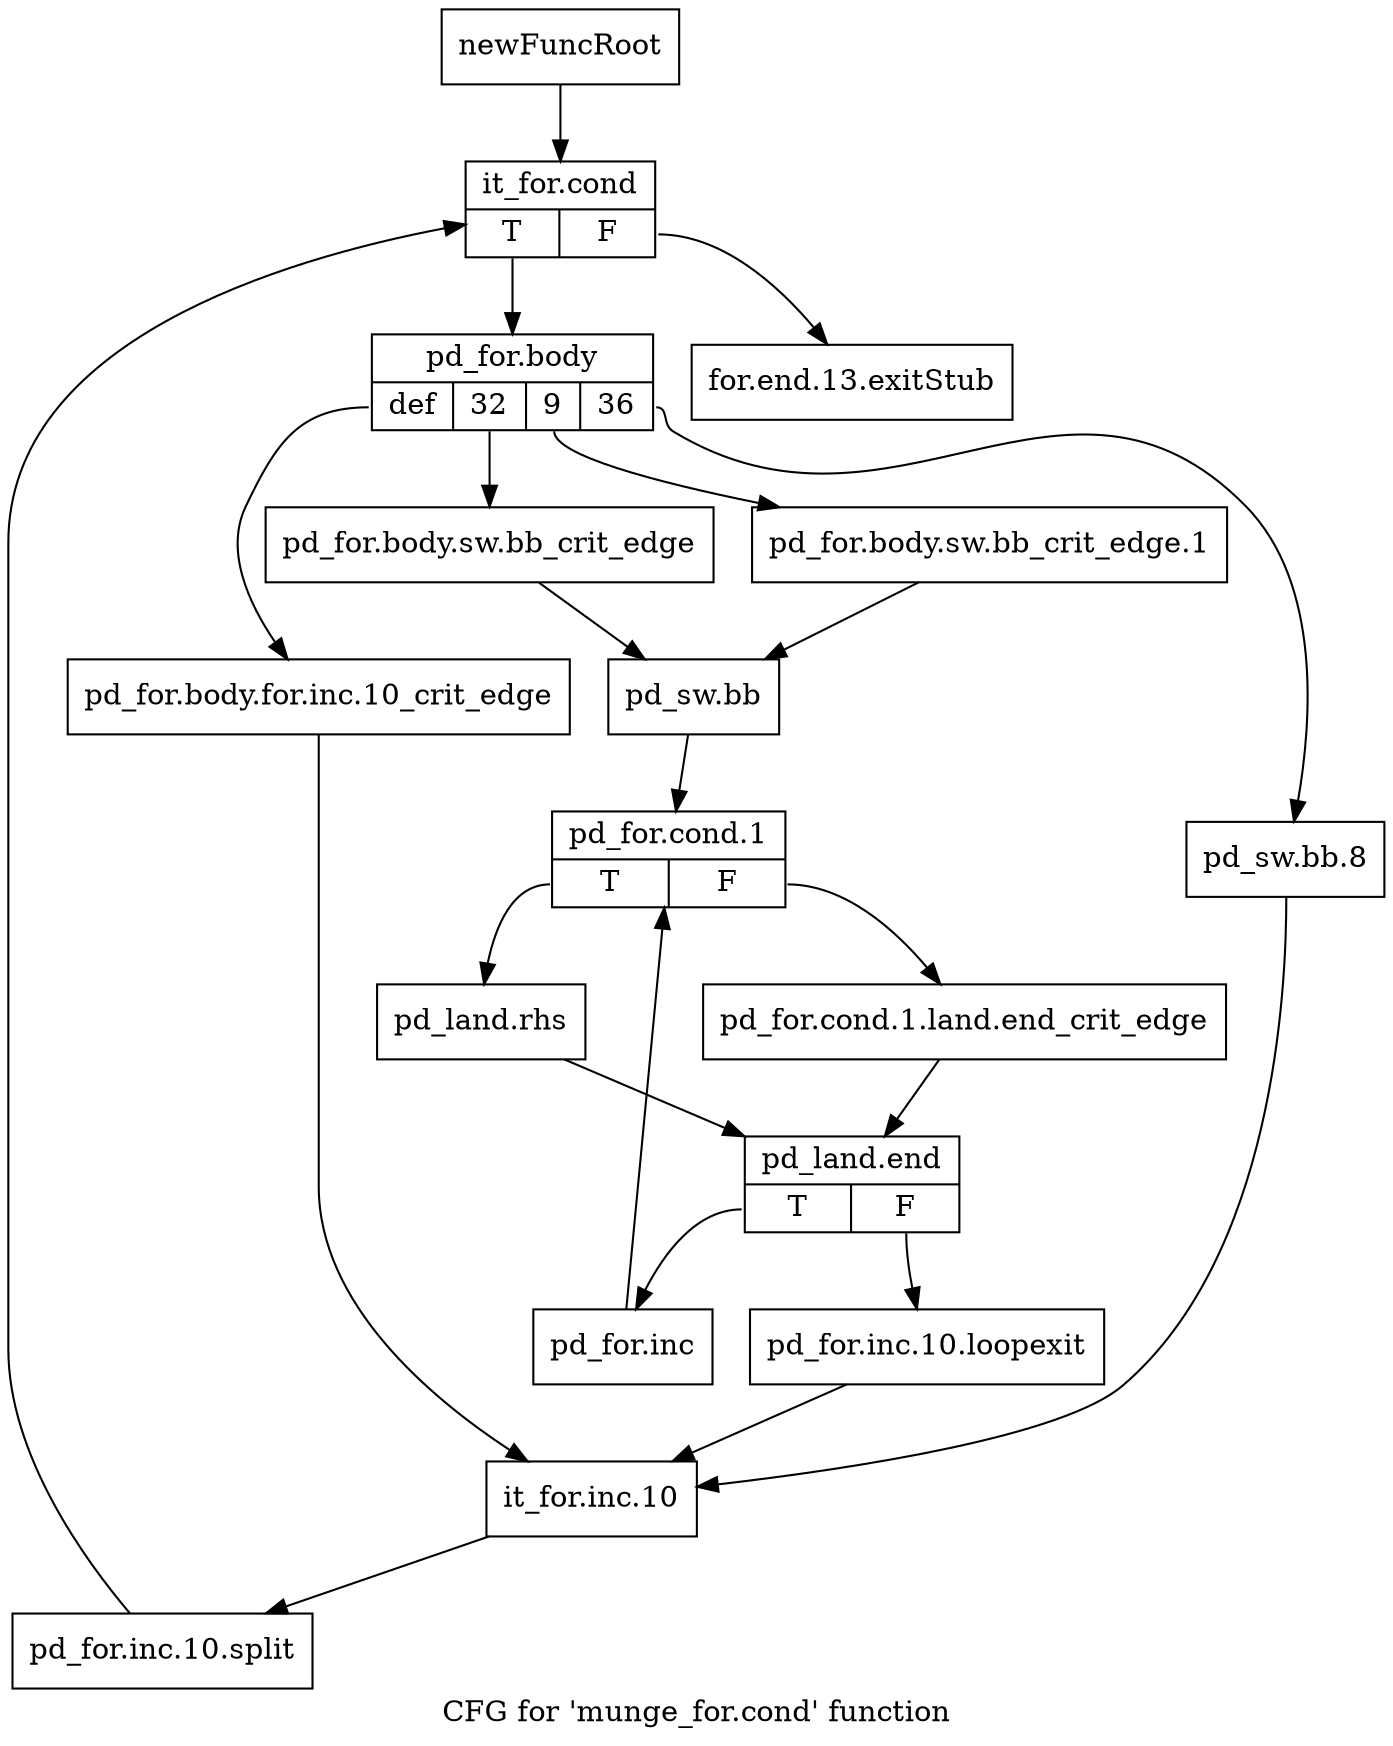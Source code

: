 digraph "CFG for 'munge_for.cond' function" {
	label="CFG for 'munge_for.cond' function";

	Node0xa2e8c00 [shape=record,label="{newFuncRoot}"];
	Node0xa2e8c00 -> Node0xa2e8ca0;
	Node0xa2e8c50 [shape=record,label="{for.end.13.exitStub}"];
	Node0xa2e8ca0 [shape=record,label="{it_for.cond|{<s0>T|<s1>F}}"];
	Node0xa2e8ca0:s0 -> Node0xa2e8cf0;
	Node0xa2e8ca0:s1 -> Node0xa2e8c50;
	Node0xa2e8cf0 [shape=record,label="{pd_for.body|{<s0>def|<s1>32|<s2>9|<s3>36}}"];
	Node0xa2e8cf0:s0 -> Node0xa2e9060;
	Node0xa2e8cf0:s1 -> Node0xa2e8de0;
	Node0xa2e8cf0:s2 -> Node0xa2e8d90;
	Node0xa2e8cf0:s3 -> Node0xa2e8d40;
	Node0xa2e8d40 [shape=record,label="{pd_sw.bb.8}"];
	Node0xa2e8d40 -> Node0xa2e90b0;
	Node0xa2e8d90 [shape=record,label="{pd_for.body.sw.bb_crit_edge.1}"];
	Node0xa2e8d90 -> Node0xa2e8e30;
	Node0xa2e8de0 [shape=record,label="{pd_for.body.sw.bb_crit_edge}"];
	Node0xa2e8de0 -> Node0xa2e8e30;
	Node0xa2e8e30 [shape=record,label="{pd_sw.bb}"];
	Node0xa2e8e30 -> Node0xa2e8e80;
	Node0xa2e8e80 [shape=record,label="{pd_for.cond.1|{<s0>T|<s1>F}}"];
	Node0xa2e8e80:s0 -> Node0xa2e8f20;
	Node0xa2e8e80:s1 -> Node0xa2e8ed0;
	Node0xa2e8ed0 [shape=record,label="{pd_for.cond.1.land.end_crit_edge}"];
	Node0xa2e8ed0 -> Node0xa2e8f70;
	Node0xa2e8f20 [shape=record,label="{pd_land.rhs}"];
	Node0xa2e8f20 -> Node0xa2e8f70;
	Node0xa2e8f70 [shape=record,label="{pd_land.end|{<s0>T|<s1>F}}"];
	Node0xa2e8f70:s0 -> Node0xa2e9010;
	Node0xa2e8f70:s1 -> Node0xa2e8fc0;
	Node0xa2e8fc0 [shape=record,label="{pd_for.inc.10.loopexit}"];
	Node0xa2e8fc0 -> Node0xa2e90b0;
	Node0xa2e9010 [shape=record,label="{pd_for.inc}"];
	Node0xa2e9010 -> Node0xa2e8e80;
	Node0xa2e9060 [shape=record,label="{pd_for.body.for.inc.10_crit_edge}"];
	Node0xa2e9060 -> Node0xa2e90b0;
	Node0xa2e90b0 [shape=record,label="{it_for.inc.10}"];
	Node0xa2e90b0 -> Node0xf11f9b0;
	Node0xf11f9b0 [shape=record,label="{pd_for.inc.10.split}"];
	Node0xf11f9b0 -> Node0xa2e8ca0;
}
